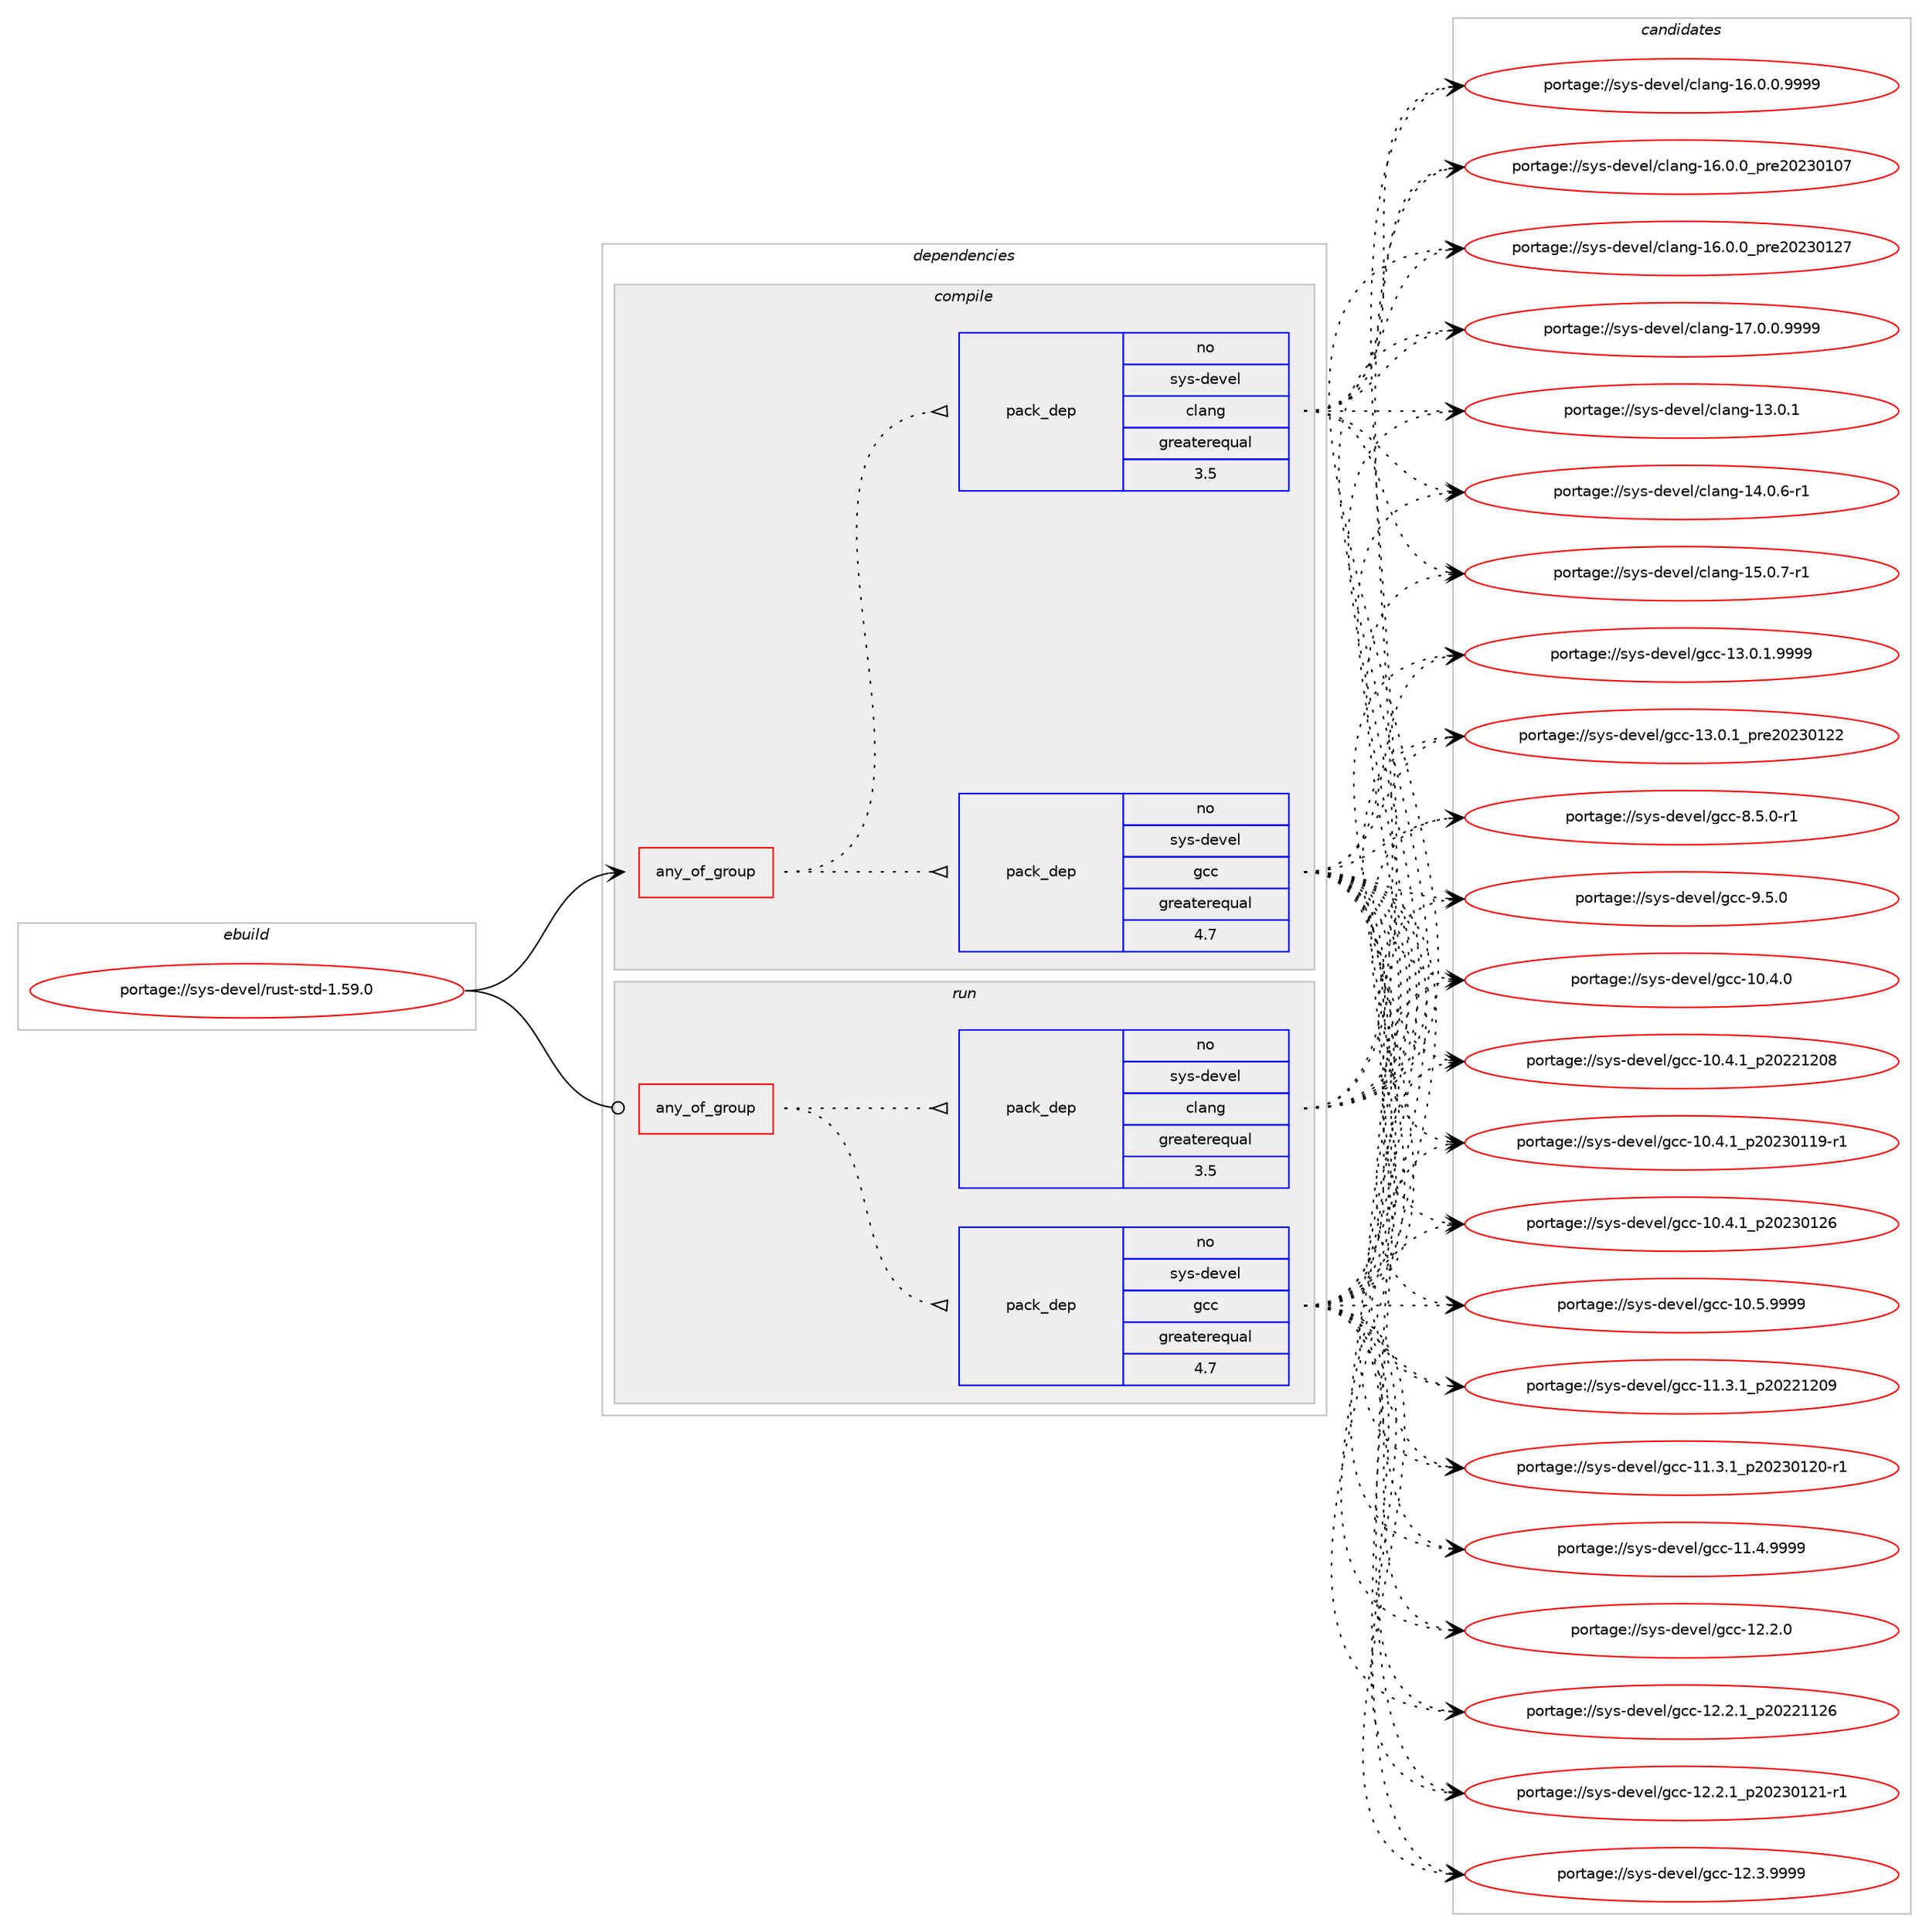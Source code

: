 digraph prolog {

# *************
# Graph options
# *************

newrank=true;
concentrate=true;
compound=true;
graph [rankdir=LR,fontname=Helvetica,fontsize=10,ranksep=1.5];#, ranksep=2.5, nodesep=0.2];
edge  [arrowhead=vee];
node  [fontname=Helvetica,fontsize=10];

# **********
# The ebuild
# **********

subgraph cluster_leftcol {
color=gray;
rank=same;
label=<<i>ebuild</i>>;
id [label="portage://sys-devel/rust-std-1.59.0", color=red, width=4, href="../sys-devel/rust-std-1.59.0.svg"];
}

# ****************
# The dependencies
# ****************

subgraph cluster_midcol {
color=gray;
label=<<i>dependencies</i>>;
subgraph cluster_compile {
fillcolor="#eeeeee";
style=filled;
label=<<i>compile</i>>;
subgraph any48 {
dependency6237 [label=<<TABLE BORDER="0" CELLBORDER="1" CELLSPACING="0" CELLPADDING="4"><TR><TD CELLPADDING="10">any_of_group</TD></TR></TABLE>>, shape=none, color=red];subgraph pack2082 {
dependency6238 [label=<<TABLE BORDER="0" CELLBORDER="1" CELLSPACING="0" CELLPADDING="4" WIDTH="220"><TR><TD ROWSPAN="6" CELLPADDING="30">pack_dep</TD></TR><TR><TD WIDTH="110">no</TD></TR><TR><TD>sys-devel</TD></TR><TR><TD>gcc</TD></TR><TR><TD>greaterequal</TD></TR><TR><TD>4.7</TD></TR></TABLE>>, shape=none, color=blue];
}
dependency6237:e -> dependency6238:w [weight=20,style="dotted",arrowhead="oinv"];
subgraph pack2083 {
dependency6239 [label=<<TABLE BORDER="0" CELLBORDER="1" CELLSPACING="0" CELLPADDING="4" WIDTH="220"><TR><TD ROWSPAN="6" CELLPADDING="30">pack_dep</TD></TR><TR><TD WIDTH="110">no</TD></TR><TR><TD>sys-devel</TD></TR><TR><TD>clang</TD></TR><TR><TD>greaterequal</TD></TR><TR><TD>3.5</TD></TR></TABLE>>, shape=none, color=blue];
}
dependency6237:e -> dependency6239:w [weight=20,style="dotted",arrowhead="oinv"];
}
id:e -> dependency6237:w [weight=20,style="solid",arrowhead="vee"];
}
subgraph cluster_compileandrun {
fillcolor="#eeeeee";
style=filled;
label=<<i>compile and run</i>>;
}
subgraph cluster_run {
fillcolor="#eeeeee";
style=filled;
label=<<i>run</i>>;
subgraph any49 {
dependency6240 [label=<<TABLE BORDER="0" CELLBORDER="1" CELLSPACING="0" CELLPADDING="4"><TR><TD CELLPADDING="10">any_of_group</TD></TR></TABLE>>, shape=none, color=red];subgraph pack2084 {
dependency6241 [label=<<TABLE BORDER="0" CELLBORDER="1" CELLSPACING="0" CELLPADDING="4" WIDTH="220"><TR><TD ROWSPAN="6" CELLPADDING="30">pack_dep</TD></TR><TR><TD WIDTH="110">no</TD></TR><TR><TD>sys-devel</TD></TR><TR><TD>gcc</TD></TR><TR><TD>greaterequal</TD></TR><TR><TD>4.7</TD></TR></TABLE>>, shape=none, color=blue];
}
dependency6240:e -> dependency6241:w [weight=20,style="dotted",arrowhead="oinv"];
subgraph pack2085 {
dependency6242 [label=<<TABLE BORDER="0" CELLBORDER="1" CELLSPACING="0" CELLPADDING="4" WIDTH="220"><TR><TD ROWSPAN="6" CELLPADDING="30">pack_dep</TD></TR><TR><TD WIDTH="110">no</TD></TR><TR><TD>sys-devel</TD></TR><TR><TD>clang</TD></TR><TR><TD>greaterequal</TD></TR><TR><TD>3.5</TD></TR></TABLE>>, shape=none, color=blue];
}
dependency6240:e -> dependency6242:w [weight=20,style="dotted",arrowhead="oinv"];
}
id:e -> dependency6240:w [weight=20,style="solid",arrowhead="odot"];
}
}

# **************
# The candidates
# **************

subgraph cluster_choices {
rank=same;
color=gray;
label=<<i>candidates</i>>;

subgraph choice2082 {
color=black;
nodesep=1;
choice1151211154510010111810110847103999945494846524648 [label="portage://sys-devel/gcc-10.4.0", color=red, width=4,href="../sys-devel/gcc-10.4.0.svg"];
choice1151211154510010111810110847103999945494846524649951125048505049504856 [label="portage://sys-devel/gcc-10.4.1_p20221208", color=red, width=4,href="../sys-devel/gcc-10.4.1_p20221208.svg"];
choice11512111545100101118101108471039999454948465246499511250485051484949574511449 [label="portage://sys-devel/gcc-10.4.1_p20230119-r1", color=red, width=4,href="../sys-devel/gcc-10.4.1_p20230119-r1.svg"];
choice1151211154510010111810110847103999945494846524649951125048505148495054 [label="portage://sys-devel/gcc-10.4.1_p20230126", color=red, width=4,href="../sys-devel/gcc-10.4.1_p20230126.svg"];
choice1151211154510010111810110847103999945494846534657575757 [label="portage://sys-devel/gcc-10.5.9999", color=red, width=4,href="../sys-devel/gcc-10.5.9999.svg"];
choice1151211154510010111810110847103999945494946514649951125048505049504857 [label="portage://sys-devel/gcc-11.3.1_p20221209", color=red, width=4,href="../sys-devel/gcc-11.3.1_p20221209.svg"];
choice11512111545100101118101108471039999454949465146499511250485051484950484511449 [label="portage://sys-devel/gcc-11.3.1_p20230120-r1", color=red, width=4,href="../sys-devel/gcc-11.3.1_p20230120-r1.svg"];
choice1151211154510010111810110847103999945494946524657575757 [label="portage://sys-devel/gcc-11.4.9999", color=red, width=4,href="../sys-devel/gcc-11.4.9999.svg"];
choice1151211154510010111810110847103999945495046504648 [label="portage://sys-devel/gcc-12.2.0", color=red, width=4,href="../sys-devel/gcc-12.2.0.svg"];
choice1151211154510010111810110847103999945495046504649951125048505049495054 [label="portage://sys-devel/gcc-12.2.1_p20221126", color=red, width=4,href="../sys-devel/gcc-12.2.1_p20221126.svg"];
choice11512111545100101118101108471039999454950465046499511250485051484950494511449 [label="portage://sys-devel/gcc-12.2.1_p20230121-r1", color=red, width=4,href="../sys-devel/gcc-12.2.1_p20230121-r1.svg"];
choice1151211154510010111810110847103999945495046514657575757 [label="portage://sys-devel/gcc-12.3.9999", color=red, width=4,href="../sys-devel/gcc-12.3.9999.svg"];
choice11512111545100101118101108471039999454951464846494657575757 [label="portage://sys-devel/gcc-13.0.1.9999", color=red, width=4,href="../sys-devel/gcc-13.0.1.9999.svg"];
choice1151211154510010111810110847103999945495146484649951121141015048505148495050 [label="portage://sys-devel/gcc-13.0.1_pre20230122", color=red, width=4,href="../sys-devel/gcc-13.0.1_pre20230122.svg"];
choice115121115451001011181011084710399994556465346484511449 [label="portage://sys-devel/gcc-8.5.0-r1", color=red, width=4,href="../sys-devel/gcc-8.5.0-r1.svg"];
choice11512111545100101118101108471039999455746534648 [label="portage://sys-devel/gcc-9.5.0", color=red, width=4,href="../sys-devel/gcc-9.5.0.svg"];
dependency6238:e -> choice1151211154510010111810110847103999945494846524648:w [style=dotted,weight="100"];
dependency6238:e -> choice1151211154510010111810110847103999945494846524649951125048505049504856:w [style=dotted,weight="100"];
dependency6238:e -> choice11512111545100101118101108471039999454948465246499511250485051484949574511449:w [style=dotted,weight="100"];
dependency6238:e -> choice1151211154510010111810110847103999945494846524649951125048505148495054:w [style=dotted,weight="100"];
dependency6238:e -> choice1151211154510010111810110847103999945494846534657575757:w [style=dotted,weight="100"];
dependency6238:e -> choice1151211154510010111810110847103999945494946514649951125048505049504857:w [style=dotted,weight="100"];
dependency6238:e -> choice11512111545100101118101108471039999454949465146499511250485051484950484511449:w [style=dotted,weight="100"];
dependency6238:e -> choice1151211154510010111810110847103999945494946524657575757:w [style=dotted,weight="100"];
dependency6238:e -> choice1151211154510010111810110847103999945495046504648:w [style=dotted,weight="100"];
dependency6238:e -> choice1151211154510010111810110847103999945495046504649951125048505049495054:w [style=dotted,weight="100"];
dependency6238:e -> choice11512111545100101118101108471039999454950465046499511250485051484950494511449:w [style=dotted,weight="100"];
dependency6238:e -> choice1151211154510010111810110847103999945495046514657575757:w [style=dotted,weight="100"];
dependency6238:e -> choice11512111545100101118101108471039999454951464846494657575757:w [style=dotted,weight="100"];
dependency6238:e -> choice1151211154510010111810110847103999945495146484649951121141015048505148495050:w [style=dotted,weight="100"];
dependency6238:e -> choice115121115451001011181011084710399994556465346484511449:w [style=dotted,weight="100"];
dependency6238:e -> choice11512111545100101118101108471039999455746534648:w [style=dotted,weight="100"];
}
subgraph choice2083 {
color=black;
nodesep=1;
choice1151211154510010111810110847991089711010345495146484649 [label="portage://sys-devel/clang-13.0.1", color=red, width=4,href="../sys-devel/clang-13.0.1.svg"];
choice11512111545100101118101108479910897110103454952464846544511449 [label="portage://sys-devel/clang-14.0.6-r1", color=red, width=4,href="../sys-devel/clang-14.0.6-r1.svg"];
choice11512111545100101118101108479910897110103454953464846554511449 [label="portage://sys-devel/clang-15.0.7-r1", color=red, width=4,href="../sys-devel/clang-15.0.7-r1.svg"];
choice11512111545100101118101108479910897110103454954464846484657575757 [label="portage://sys-devel/clang-16.0.0.9999", color=red, width=4,href="../sys-devel/clang-16.0.0.9999.svg"];
choice1151211154510010111810110847991089711010345495446484648951121141015048505148494855 [label="portage://sys-devel/clang-16.0.0_pre20230107", color=red, width=4,href="../sys-devel/clang-16.0.0_pre20230107.svg"];
choice1151211154510010111810110847991089711010345495446484648951121141015048505148495055 [label="portage://sys-devel/clang-16.0.0_pre20230127", color=red, width=4,href="../sys-devel/clang-16.0.0_pre20230127.svg"];
choice11512111545100101118101108479910897110103454955464846484657575757 [label="portage://sys-devel/clang-17.0.0.9999", color=red, width=4,href="../sys-devel/clang-17.0.0.9999.svg"];
dependency6239:e -> choice1151211154510010111810110847991089711010345495146484649:w [style=dotted,weight="100"];
dependency6239:e -> choice11512111545100101118101108479910897110103454952464846544511449:w [style=dotted,weight="100"];
dependency6239:e -> choice11512111545100101118101108479910897110103454953464846554511449:w [style=dotted,weight="100"];
dependency6239:e -> choice11512111545100101118101108479910897110103454954464846484657575757:w [style=dotted,weight="100"];
dependency6239:e -> choice1151211154510010111810110847991089711010345495446484648951121141015048505148494855:w [style=dotted,weight="100"];
dependency6239:e -> choice1151211154510010111810110847991089711010345495446484648951121141015048505148495055:w [style=dotted,weight="100"];
dependency6239:e -> choice11512111545100101118101108479910897110103454955464846484657575757:w [style=dotted,weight="100"];
}
subgraph choice2084 {
color=black;
nodesep=1;
choice1151211154510010111810110847103999945494846524648 [label="portage://sys-devel/gcc-10.4.0", color=red, width=4,href="../sys-devel/gcc-10.4.0.svg"];
choice1151211154510010111810110847103999945494846524649951125048505049504856 [label="portage://sys-devel/gcc-10.4.1_p20221208", color=red, width=4,href="../sys-devel/gcc-10.4.1_p20221208.svg"];
choice11512111545100101118101108471039999454948465246499511250485051484949574511449 [label="portage://sys-devel/gcc-10.4.1_p20230119-r1", color=red, width=4,href="../sys-devel/gcc-10.4.1_p20230119-r1.svg"];
choice1151211154510010111810110847103999945494846524649951125048505148495054 [label="portage://sys-devel/gcc-10.4.1_p20230126", color=red, width=4,href="../sys-devel/gcc-10.4.1_p20230126.svg"];
choice1151211154510010111810110847103999945494846534657575757 [label="portage://sys-devel/gcc-10.5.9999", color=red, width=4,href="../sys-devel/gcc-10.5.9999.svg"];
choice1151211154510010111810110847103999945494946514649951125048505049504857 [label="portage://sys-devel/gcc-11.3.1_p20221209", color=red, width=4,href="../sys-devel/gcc-11.3.1_p20221209.svg"];
choice11512111545100101118101108471039999454949465146499511250485051484950484511449 [label="portage://sys-devel/gcc-11.3.1_p20230120-r1", color=red, width=4,href="../sys-devel/gcc-11.3.1_p20230120-r1.svg"];
choice1151211154510010111810110847103999945494946524657575757 [label="portage://sys-devel/gcc-11.4.9999", color=red, width=4,href="../sys-devel/gcc-11.4.9999.svg"];
choice1151211154510010111810110847103999945495046504648 [label="portage://sys-devel/gcc-12.2.0", color=red, width=4,href="../sys-devel/gcc-12.2.0.svg"];
choice1151211154510010111810110847103999945495046504649951125048505049495054 [label="portage://sys-devel/gcc-12.2.1_p20221126", color=red, width=4,href="../sys-devel/gcc-12.2.1_p20221126.svg"];
choice11512111545100101118101108471039999454950465046499511250485051484950494511449 [label="portage://sys-devel/gcc-12.2.1_p20230121-r1", color=red, width=4,href="../sys-devel/gcc-12.2.1_p20230121-r1.svg"];
choice1151211154510010111810110847103999945495046514657575757 [label="portage://sys-devel/gcc-12.3.9999", color=red, width=4,href="../sys-devel/gcc-12.3.9999.svg"];
choice11512111545100101118101108471039999454951464846494657575757 [label="portage://sys-devel/gcc-13.0.1.9999", color=red, width=4,href="../sys-devel/gcc-13.0.1.9999.svg"];
choice1151211154510010111810110847103999945495146484649951121141015048505148495050 [label="portage://sys-devel/gcc-13.0.1_pre20230122", color=red, width=4,href="../sys-devel/gcc-13.0.1_pre20230122.svg"];
choice115121115451001011181011084710399994556465346484511449 [label="portage://sys-devel/gcc-8.5.0-r1", color=red, width=4,href="../sys-devel/gcc-8.5.0-r1.svg"];
choice11512111545100101118101108471039999455746534648 [label="portage://sys-devel/gcc-9.5.0", color=red, width=4,href="../sys-devel/gcc-9.5.0.svg"];
dependency6241:e -> choice1151211154510010111810110847103999945494846524648:w [style=dotted,weight="100"];
dependency6241:e -> choice1151211154510010111810110847103999945494846524649951125048505049504856:w [style=dotted,weight="100"];
dependency6241:e -> choice11512111545100101118101108471039999454948465246499511250485051484949574511449:w [style=dotted,weight="100"];
dependency6241:e -> choice1151211154510010111810110847103999945494846524649951125048505148495054:w [style=dotted,weight="100"];
dependency6241:e -> choice1151211154510010111810110847103999945494846534657575757:w [style=dotted,weight="100"];
dependency6241:e -> choice1151211154510010111810110847103999945494946514649951125048505049504857:w [style=dotted,weight="100"];
dependency6241:e -> choice11512111545100101118101108471039999454949465146499511250485051484950484511449:w [style=dotted,weight="100"];
dependency6241:e -> choice1151211154510010111810110847103999945494946524657575757:w [style=dotted,weight="100"];
dependency6241:e -> choice1151211154510010111810110847103999945495046504648:w [style=dotted,weight="100"];
dependency6241:e -> choice1151211154510010111810110847103999945495046504649951125048505049495054:w [style=dotted,weight="100"];
dependency6241:e -> choice11512111545100101118101108471039999454950465046499511250485051484950494511449:w [style=dotted,weight="100"];
dependency6241:e -> choice1151211154510010111810110847103999945495046514657575757:w [style=dotted,weight="100"];
dependency6241:e -> choice11512111545100101118101108471039999454951464846494657575757:w [style=dotted,weight="100"];
dependency6241:e -> choice1151211154510010111810110847103999945495146484649951121141015048505148495050:w [style=dotted,weight="100"];
dependency6241:e -> choice115121115451001011181011084710399994556465346484511449:w [style=dotted,weight="100"];
dependency6241:e -> choice11512111545100101118101108471039999455746534648:w [style=dotted,weight="100"];
}
subgraph choice2085 {
color=black;
nodesep=1;
choice1151211154510010111810110847991089711010345495146484649 [label="portage://sys-devel/clang-13.0.1", color=red, width=4,href="../sys-devel/clang-13.0.1.svg"];
choice11512111545100101118101108479910897110103454952464846544511449 [label="portage://sys-devel/clang-14.0.6-r1", color=red, width=4,href="../sys-devel/clang-14.0.6-r1.svg"];
choice11512111545100101118101108479910897110103454953464846554511449 [label="portage://sys-devel/clang-15.0.7-r1", color=red, width=4,href="../sys-devel/clang-15.0.7-r1.svg"];
choice11512111545100101118101108479910897110103454954464846484657575757 [label="portage://sys-devel/clang-16.0.0.9999", color=red, width=4,href="../sys-devel/clang-16.0.0.9999.svg"];
choice1151211154510010111810110847991089711010345495446484648951121141015048505148494855 [label="portage://sys-devel/clang-16.0.0_pre20230107", color=red, width=4,href="../sys-devel/clang-16.0.0_pre20230107.svg"];
choice1151211154510010111810110847991089711010345495446484648951121141015048505148495055 [label="portage://sys-devel/clang-16.0.0_pre20230127", color=red, width=4,href="../sys-devel/clang-16.0.0_pre20230127.svg"];
choice11512111545100101118101108479910897110103454955464846484657575757 [label="portage://sys-devel/clang-17.0.0.9999", color=red, width=4,href="../sys-devel/clang-17.0.0.9999.svg"];
dependency6242:e -> choice1151211154510010111810110847991089711010345495146484649:w [style=dotted,weight="100"];
dependency6242:e -> choice11512111545100101118101108479910897110103454952464846544511449:w [style=dotted,weight="100"];
dependency6242:e -> choice11512111545100101118101108479910897110103454953464846554511449:w [style=dotted,weight="100"];
dependency6242:e -> choice11512111545100101118101108479910897110103454954464846484657575757:w [style=dotted,weight="100"];
dependency6242:e -> choice1151211154510010111810110847991089711010345495446484648951121141015048505148494855:w [style=dotted,weight="100"];
dependency6242:e -> choice1151211154510010111810110847991089711010345495446484648951121141015048505148495055:w [style=dotted,weight="100"];
dependency6242:e -> choice11512111545100101118101108479910897110103454955464846484657575757:w [style=dotted,weight="100"];
}
}

}
